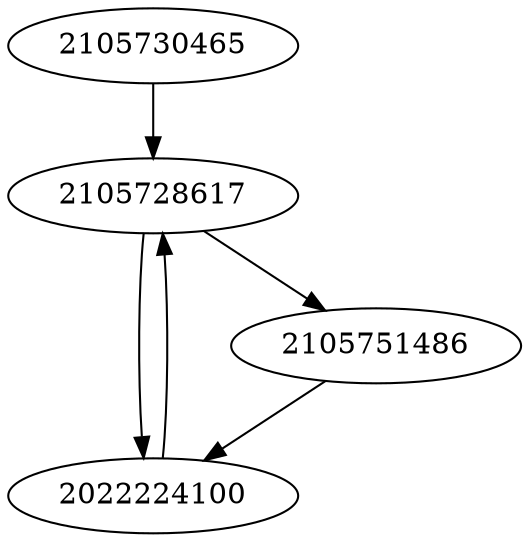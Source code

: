 strict digraph  {
2105730465;
2022224100;
2105728617;
2105751486;
2105730465 -> 2105728617;
2022224100 -> 2105728617;
2105728617 -> 2105751486;
2105728617 -> 2022224100;
2105751486 -> 2022224100;
}
